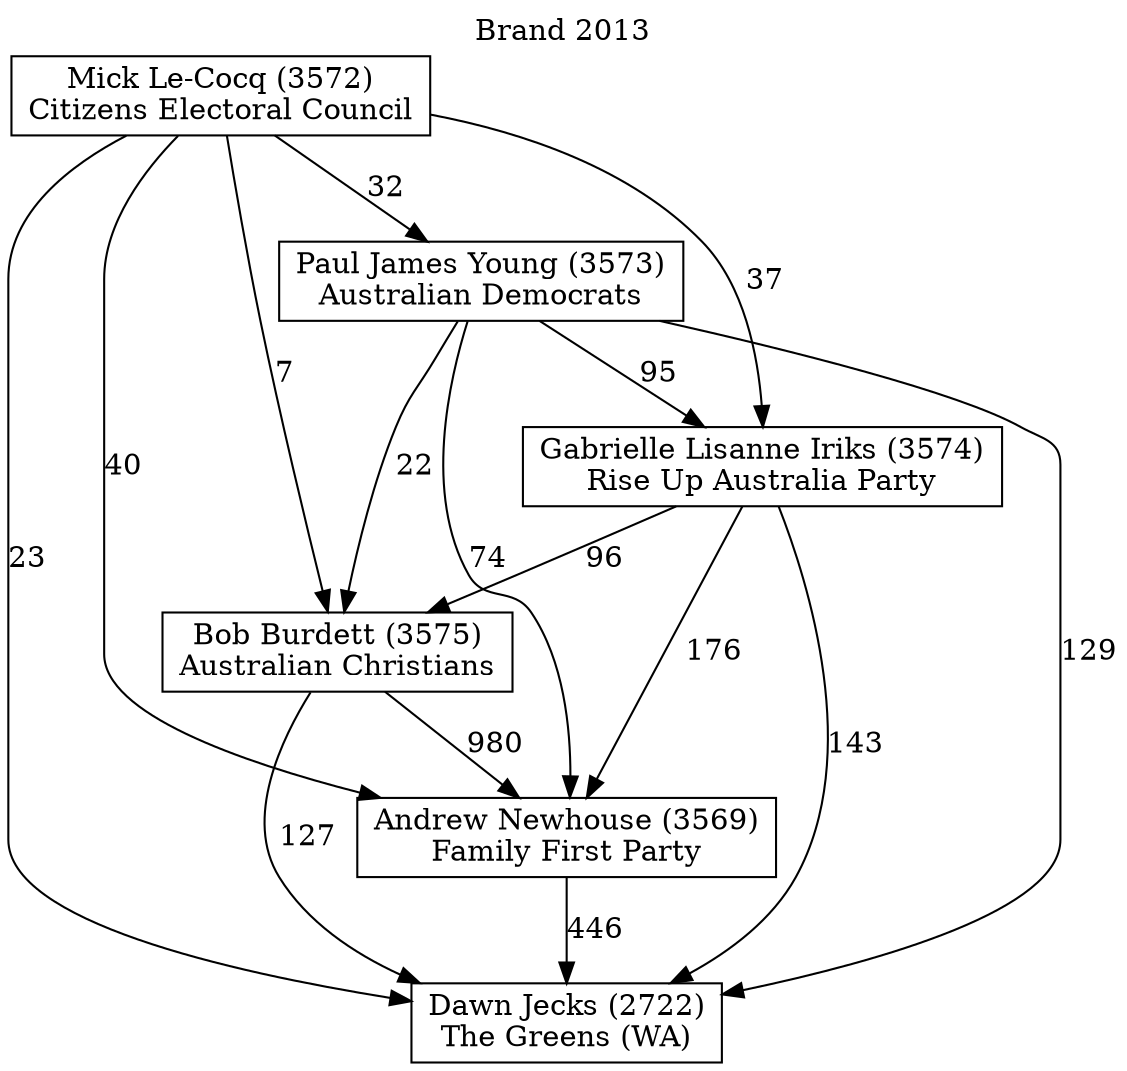 // House preference flow
digraph "Dawn Jecks (2722)_Brand_2013" {
	graph [label="Brand 2013" labelloc=t]
	node [shape=box]
	"Dawn Jecks (2722)" [label="Dawn Jecks (2722)
The Greens (WA)"]
	"Andrew Newhouse (3569)" [label="Andrew Newhouse (3569)
Family First Party"]
	"Bob Burdett (3575)" [label="Bob Burdett (3575)
Australian Christians"]
	"Gabrielle Lisanne Iriks (3574)" [label="Gabrielle Lisanne Iriks (3574)
Rise Up Australia Party"]
	"Paul James Young (3573)" [label="Paul James Young (3573)
Australian Democrats"]
	"Mick Le-Cocq (3572)" [label="Mick Le-Cocq (3572)
Citizens Electoral Council"]
	"Dawn Jecks (2722)" [label="Dawn Jecks (2722)
The Greens (WA)"]
	"Bob Burdett (3575)" [label="Bob Burdett (3575)
Australian Christians"]
	"Gabrielle Lisanne Iriks (3574)" [label="Gabrielle Lisanne Iriks (3574)
Rise Up Australia Party"]
	"Paul James Young (3573)" [label="Paul James Young (3573)
Australian Democrats"]
	"Mick Le-Cocq (3572)" [label="Mick Le-Cocq (3572)
Citizens Electoral Council"]
	"Dawn Jecks (2722)" [label="Dawn Jecks (2722)
The Greens (WA)"]
	"Gabrielle Lisanne Iriks (3574)" [label="Gabrielle Lisanne Iriks (3574)
Rise Up Australia Party"]
	"Paul James Young (3573)" [label="Paul James Young (3573)
Australian Democrats"]
	"Mick Le-Cocq (3572)" [label="Mick Le-Cocq (3572)
Citizens Electoral Council"]
	"Dawn Jecks (2722)" [label="Dawn Jecks (2722)
The Greens (WA)"]
	"Paul James Young (3573)" [label="Paul James Young (3573)
Australian Democrats"]
	"Mick Le-Cocq (3572)" [label="Mick Le-Cocq (3572)
Citizens Electoral Council"]
	"Dawn Jecks (2722)" [label="Dawn Jecks (2722)
The Greens (WA)"]
	"Mick Le-Cocq (3572)" [label="Mick Le-Cocq (3572)
Citizens Electoral Council"]
	"Mick Le-Cocq (3572)" [label="Mick Le-Cocq (3572)
Citizens Electoral Council"]
	"Paul James Young (3573)" [label="Paul James Young (3573)
Australian Democrats"]
	"Mick Le-Cocq (3572)" [label="Mick Le-Cocq (3572)
Citizens Electoral Council"]
	"Mick Le-Cocq (3572)" [label="Mick Le-Cocq (3572)
Citizens Electoral Council"]
	"Gabrielle Lisanne Iriks (3574)" [label="Gabrielle Lisanne Iriks (3574)
Rise Up Australia Party"]
	"Paul James Young (3573)" [label="Paul James Young (3573)
Australian Democrats"]
	"Mick Le-Cocq (3572)" [label="Mick Le-Cocq (3572)
Citizens Electoral Council"]
	"Gabrielle Lisanne Iriks (3574)" [label="Gabrielle Lisanne Iriks (3574)
Rise Up Australia Party"]
	"Mick Le-Cocq (3572)" [label="Mick Le-Cocq (3572)
Citizens Electoral Council"]
	"Mick Le-Cocq (3572)" [label="Mick Le-Cocq (3572)
Citizens Electoral Council"]
	"Paul James Young (3573)" [label="Paul James Young (3573)
Australian Democrats"]
	"Mick Le-Cocq (3572)" [label="Mick Le-Cocq (3572)
Citizens Electoral Council"]
	"Mick Le-Cocq (3572)" [label="Mick Le-Cocq (3572)
Citizens Electoral Council"]
	"Bob Burdett (3575)" [label="Bob Burdett (3575)
Australian Christians"]
	"Gabrielle Lisanne Iriks (3574)" [label="Gabrielle Lisanne Iriks (3574)
Rise Up Australia Party"]
	"Paul James Young (3573)" [label="Paul James Young (3573)
Australian Democrats"]
	"Mick Le-Cocq (3572)" [label="Mick Le-Cocq (3572)
Citizens Electoral Council"]
	"Bob Burdett (3575)" [label="Bob Burdett (3575)
Australian Christians"]
	"Paul James Young (3573)" [label="Paul James Young (3573)
Australian Democrats"]
	"Mick Le-Cocq (3572)" [label="Mick Le-Cocq (3572)
Citizens Electoral Council"]
	"Bob Burdett (3575)" [label="Bob Burdett (3575)
Australian Christians"]
	"Mick Le-Cocq (3572)" [label="Mick Le-Cocq (3572)
Citizens Electoral Council"]
	"Mick Le-Cocq (3572)" [label="Mick Le-Cocq (3572)
Citizens Electoral Council"]
	"Paul James Young (3573)" [label="Paul James Young (3573)
Australian Democrats"]
	"Mick Le-Cocq (3572)" [label="Mick Le-Cocq (3572)
Citizens Electoral Council"]
	"Mick Le-Cocq (3572)" [label="Mick Le-Cocq (3572)
Citizens Electoral Council"]
	"Gabrielle Lisanne Iriks (3574)" [label="Gabrielle Lisanne Iriks (3574)
Rise Up Australia Party"]
	"Paul James Young (3573)" [label="Paul James Young (3573)
Australian Democrats"]
	"Mick Le-Cocq (3572)" [label="Mick Le-Cocq (3572)
Citizens Electoral Council"]
	"Gabrielle Lisanne Iriks (3574)" [label="Gabrielle Lisanne Iriks (3574)
Rise Up Australia Party"]
	"Mick Le-Cocq (3572)" [label="Mick Le-Cocq (3572)
Citizens Electoral Council"]
	"Mick Le-Cocq (3572)" [label="Mick Le-Cocq (3572)
Citizens Electoral Council"]
	"Paul James Young (3573)" [label="Paul James Young (3573)
Australian Democrats"]
	"Mick Le-Cocq (3572)" [label="Mick Le-Cocq (3572)
Citizens Electoral Council"]
	"Mick Le-Cocq (3572)" [label="Mick Le-Cocq (3572)
Citizens Electoral Council"]
	"Andrew Newhouse (3569)" [label="Andrew Newhouse (3569)
Family First Party"]
	"Bob Burdett (3575)" [label="Bob Burdett (3575)
Australian Christians"]
	"Gabrielle Lisanne Iriks (3574)" [label="Gabrielle Lisanne Iriks (3574)
Rise Up Australia Party"]
	"Paul James Young (3573)" [label="Paul James Young (3573)
Australian Democrats"]
	"Mick Le-Cocq (3572)" [label="Mick Le-Cocq (3572)
Citizens Electoral Council"]
	"Andrew Newhouse (3569)" [label="Andrew Newhouse (3569)
Family First Party"]
	"Gabrielle Lisanne Iriks (3574)" [label="Gabrielle Lisanne Iriks (3574)
Rise Up Australia Party"]
	"Paul James Young (3573)" [label="Paul James Young (3573)
Australian Democrats"]
	"Mick Le-Cocq (3572)" [label="Mick Le-Cocq (3572)
Citizens Electoral Council"]
	"Andrew Newhouse (3569)" [label="Andrew Newhouse (3569)
Family First Party"]
	"Paul James Young (3573)" [label="Paul James Young (3573)
Australian Democrats"]
	"Mick Le-Cocq (3572)" [label="Mick Le-Cocq (3572)
Citizens Electoral Council"]
	"Andrew Newhouse (3569)" [label="Andrew Newhouse (3569)
Family First Party"]
	"Mick Le-Cocq (3572)" [label="Mick Le-Cocq (3572)
Citizens Electoral Council"]
	"Mick Le-Cocq (3572)" [label="Mick Le-Cocq (3572)
Citizens Electoral Council"]
	"Paul James Young (3573)" [label="Paul James Young (3573)
Australian Democrats"]
	"Mick Le-Cocq (3572)" [label="Mick Le-Cocq (3572)
Citizens Electoral Council"]
	"Mick Le-Cocq (3572)" [label="Mick Le-Cocq (3572)
Citizens Electoral Council"]
	"Gabrielle Lisanne Iriks (3574)" [label="Gabrielle Lisanne Iriks (3574)
Rise Up Australia Party"]
	"Paul James Young (3573)" [label="Paul James Young (3573)
Australian Democrats"]
	"Mick Le-Cocq (3572)" [label="Mick Le-Cocq (3572)
Citizens Electoral Council"]
	"Gabrielle Lisanne Iriks (3574)" [label="Gabrielle Lisanne Iriks (3574)
Rise Up Australia Party"]
	"Mick Le-Cocq (3572)" [label="Mick Le-Cocq (3572)
Citizens Electoral Council"]
	"Mick Le-Cocq (3572)" [label="Mick Le-Cocq (3572)
Citizens Electoral Council"]
	"Paul James Young (3573)" [label="Paul James Young (3573)
Australian Democrats"]
	"Mick Le-Cocq (3572)" [label="Mick Le-Cocq (3572)
Citizens Electoral Council"]
	"Mick Le-Cocq (3572)" [label="Mick Le-Cocq (3572)
Citizens Electoral Council"]
	"Bob Burdett (3575)" [label="Bob Burdett (3575)
Australian Christians"]
	"Gabrielle Lisanne Iriks (3574)" [label="Gabrielle Lisanne Iriks (3574)
Rise Up Australia Party"]
	"Paul James Young (3573)" [label="Paul James Young (3573)
Australian Democrats"]
	"Mick Le-Cocq (3572)" [label="Mick Le-Cocq (3572)
Citizens Electoral Council"]
	"Bob Burdett (3575)" [label="Bob Burdett (3575)
Australian Christians"]
	"Paul James Young (3573)" [label="Paul James Young (3573)
Australian Democrats"]
	"Mick Le-Cocq (3572)" [label="Mick Le-Cocq (3572)
Citizens Electoral Council"]
	"Bob Burdett (3575)" [label="Bob Burdett (3575)
Australian Christians"]
	"Mick Le-Cocq (3572)" [label="Mick Le-Cocq (3572)
Citizens Electoral Council"]
	"Mick Le-Cocq (3572)" [label="Mick Le-Cocq (3572)
Citizens Electoral Council"]
	"Paul James Young (3573)" [label="Paul James Young (3573)
Australian Democrats"]
	"Mick Le-Cocq (3572)" [label="Mick Le-Cocq (3572)
Citizens Electoral Council"]
	"Mick Le-Cocq (3572)" [label="Mick Le-Cocq (3572)
Citizens Electoral Council"]
	"Gabrielle Lisanne Iriks (3574)" [label="Gabrielle Lisanne Iriks (3574)
Rise Up Australia Party"]
	"Paul James Young (3573)" [label="Paul James Young (3573)
Australian Democrats"]
	"Mick Le-Cocq (3572)" [label="Mick Le-Cocq (3572)
Citizens Electoral Council"]
	"Gabrielle Lisanne Iriks (3574)" [label="Gabrielle Lisanne Iriks (3574)
Rise Up Australia Party"]
	"Mick Le-Cocq (3572)" [label="Mick Le-Cocq (3572)
Citizens Electoral Council"]
	"Mick Le-Cocq (3572)" [label="Mick Le-Cocq (3572)
Citizens Electoral Council"]
	"Paul James Young (3573)" [label="Paul James Young (3573)
Australian Democrats"]
	"Mick Le-Cocq (3572)" [label="Mick Le-Cocq (3572)
Citizens Electoral Council"]
	"Mick Le-Cocq (3572)" [label="Mick Le-Cocq (3572)
Citizens Electoral Council"]
	"Andrew Newhouse (3569)" -> "Dawn Jecks (2722)" [label=446]
	"Bob Burdett (3575)" -> "Andrew Newhouse (3569)" [label=980]
	"Gabrielle Lisanne Iriks (3574)" -> "Bob Burdett (3575)" [label=96]
	"Paul James Young (3573)" -> "Gabrielle Lisanne Iriks (3574)" [label=95]
	"Mick Le-Cocq (3572)" -> "Paul James Young (3573)" [label=32]
	"Bob Burdett (3575)" -> "Dawn Jecks (2722)" [label=127]
	"Gabrielle Lisanne Iriks (3574)" -> "Dawn Jecks (2722)" [label=143]
	"Paul James Young (3573)" -> "Dawn Jecks (2722)" [label=129]
	"Mick Le-Cocq (3572)" -> "Dawn Jecks (2722)" [label=23]
	"Mick Le-Cocq (3572)" -> "Gabrielle Lisanne Iriks (3574)" [label=37]
	"Paul James Young (3573)" -> "Bob Burdett (3575)" [label=22]
	"Mick Le-Cocq (3572)" -> "Bob Burdett (3575)" [label=7]
	"Gabrielle Lisanne Iriks (3574)" -> "Andrew Newhouse (3569)" [label=176]
	"Paul James Young (3573)" -> "Andrew Newhouse (3569)" [label=74]
	"Mick Le-Cocq (3572)" -> "Andrew Newhouse (3569)" [label=40]
}
